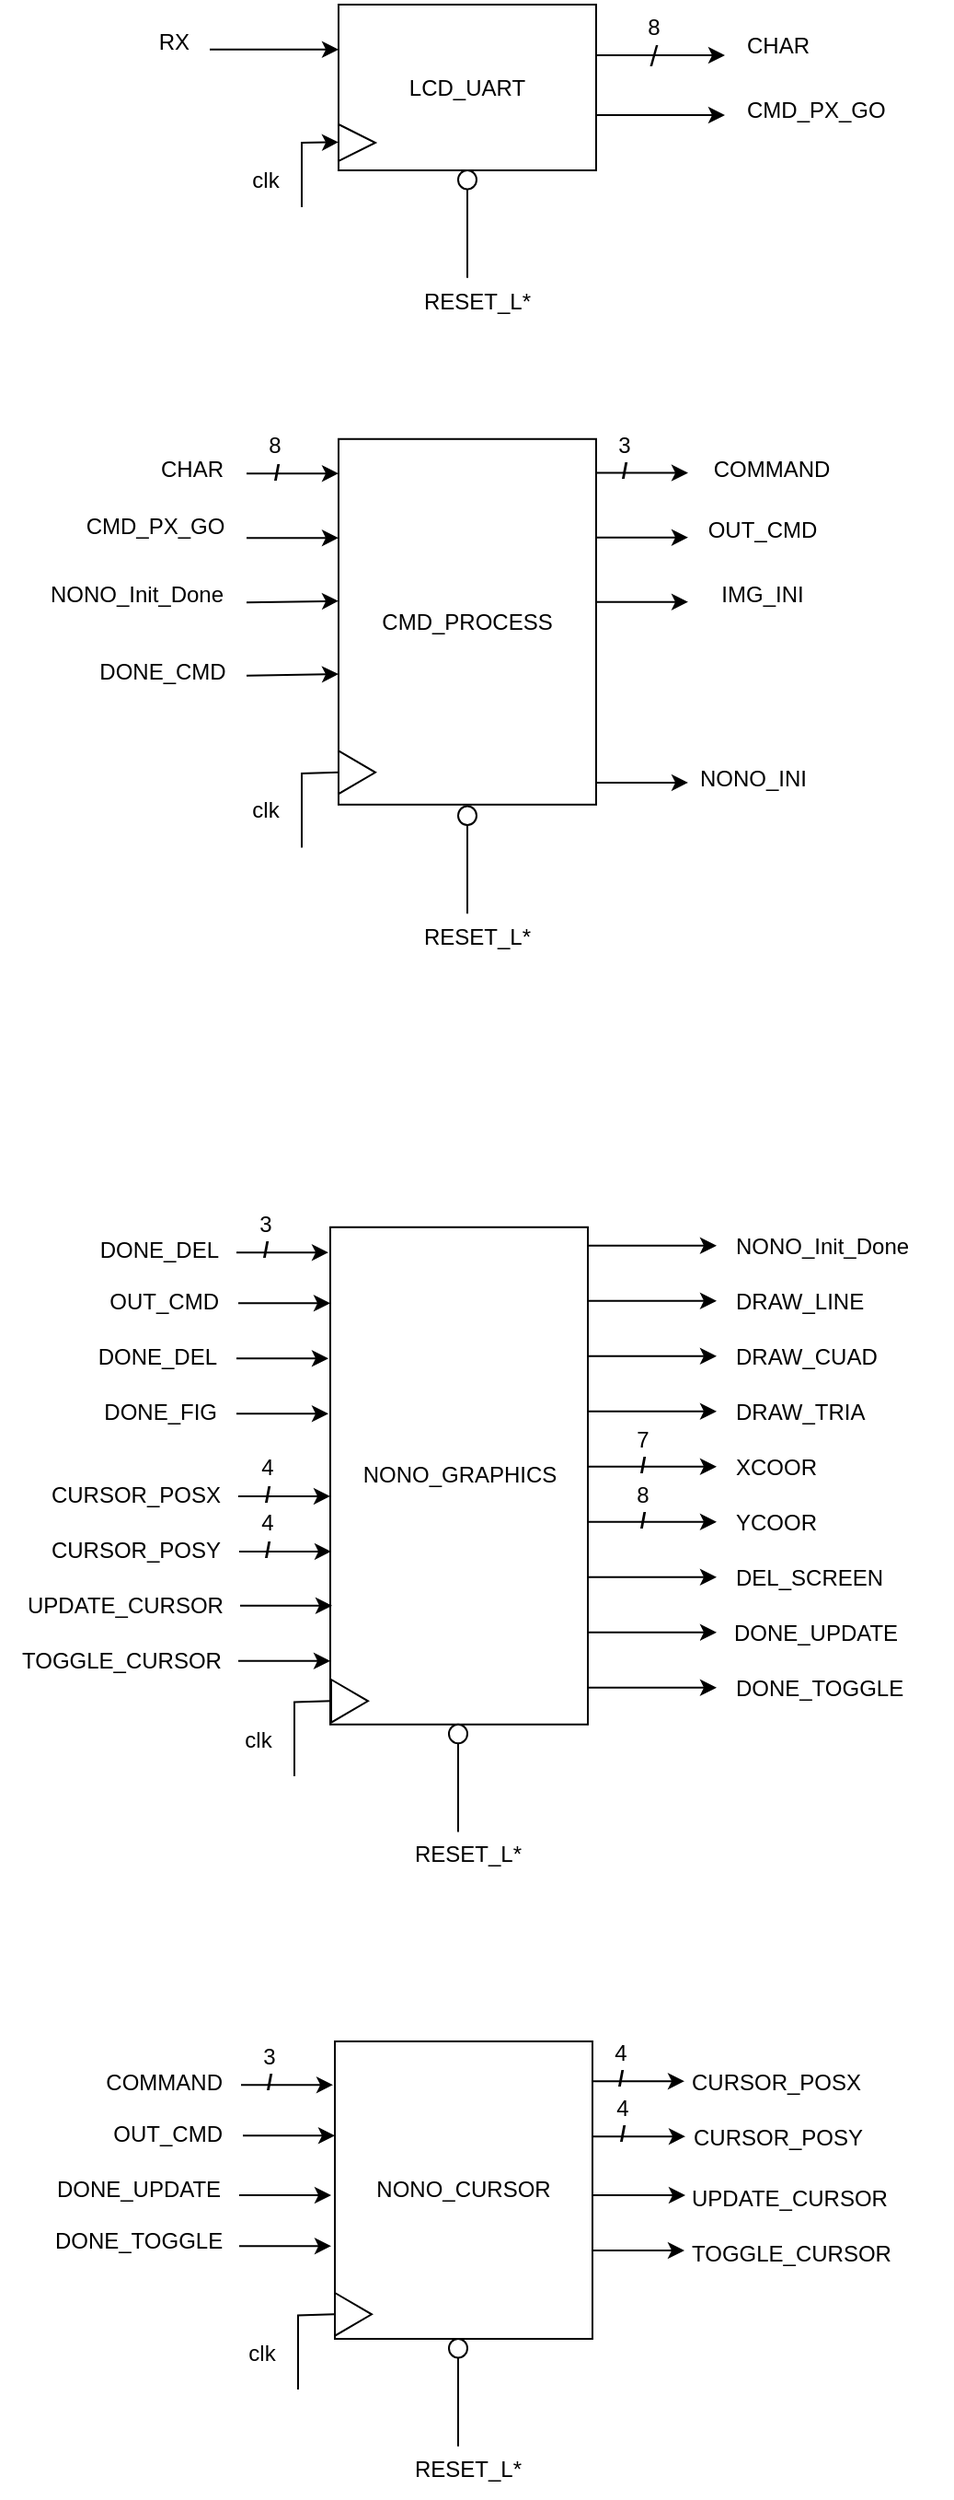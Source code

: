 <mxfile version="23.1.1" type="device">
  <diagram name="Página-1" id="VdWuHbo52YuAZu9TAlEL">
    <mxGraphModel dx="683" dy="1533" grid="1" gridSize="10" guides="1" tooltips="1" connect="1" arrows="1" fold="1" page="1" pageScale="1" pageWidth="827" pageHeight="1169" math="0" shadow="0">
      <root>
        <mxCell id="0" />
        <mxCell id="1" parent="0" />
        <mxCell id="dVnhOIemTX8xib7h_-0L-27" value="CMD_PX_GO" style="text;html=1;align=center;verticalAlign=middle;resizable=0;points=[];autosize=1;strokeColor=none;fillColor=none;container=0;" vertex="1" parent="1">
          <mxGeometry x="280" y="111.087" width="100" height="30" as="geometry" />
        </mxCell>
        <mxCell id="dVnhOIemTX8xib7h_-0L-28" value="/" style="text;html=1;align=center;verticalAlign=middle;resizable=0;points=[];autosize=1;strokeColor=none;fillColor=none;fontStyle=1;container=0;" vertex="1" parent="1">
          <mxGeometry x="570" y="81.089" width="30" height="30" as="geometry" />
        </mxCell>
        <mxCell id="dVnhOIemTX8xib7h_-0L-3" value="CMD_PROCESS" style="whiteSpace=wrap;html=1;container=0;" vertex="1" parent="1">
          <mxGeometry x="430" y="78.39" width="140" height="198.52" as="geometry" />
        </mxCell>
        <mxCell id="dVnhOIemTX8xib7h_-0L-4" value="" style="edgeStyle=none;orthogonalLoop=1;jettySize=auto;html=1;rounded=0;" edge="1" parent="1">
          <mxGeometry width="100" relative="1" as="geometry">
            <mxPoint x="380" y="97.074" as="sourcePoint" />
            <mxPoint x="430" y="97.074" as="targetPoint" />
            <Array as="points" />
          </mxGeometry>
        </mxCell>
        <mxCell id="dVnhOIemTX8xib7h_-0L-5" value="" style="edgeStyle=none;orthogonalLoop=1;jettySize=auto;html=1;rounded=0;" edge="1" parent="1">
          <mxGeometry width="100" relative="1" as="geometry">
            <mxPoint x="380" y="132.107" as="sourcePoint" />
            <mxPoint x="430" y="132.107" as="targetPoint" />
            <Array as="points" />
          </mxGeometry>
        </mxCell>
        <mxCell id="dVnhOIemTX8xib7h_-0L-6" value="" style="edgeStyle=none;orthogonalLoop=1;jettySize=auto;html=1;rounded=0;" edge="1" parent="1">
          <mxGeometry width="100" relative="1" as="geometry">
            <mxPoint x="380" y="167.141" as="sourcePoint" />
            <mxPoint x="430" y="166.335" as="targetPoint" />
            <Array as="points" />
          </mxGeometry>
        </mxCell>
        <mxCell id="dVnhOIemTX8xib7h_-0L-7" value="/" style="text;html=1;align=center;verticalAlign=middle;resizable=0;points=[];autosize=1;strokeColor=none;fillColor=none;fontStyle=1;container=0;" vertex="1" parent="1">
          <mxGeometry x="381" y="81.997" width="30" height="30" as="geometry" />
        </mxCell>
        <mxCell id="dVnhOIemTX8xib7h_-0L-8" value="8" style="text;html=1;align=center;verticalAlign=middle;resizable=0;points=[];autosize=1;strokeColor=none;fillColor=none;container=0;" vertex="1" parent="1">
          <mxGeometry x="380" y="66.711" width="30" height="30" as="geometry" />
        </mxCell>
        <mxCell id="dVnhOIemTX8xib7h_-0L-9" value="CHAR" style="text;html=1;align=center;verticalAlign=middle;resizable=0;points=[];autosize=1;strokeColor=none;fillColor=none;container=0;" vertex="1" parent="1">
          <mxGeometry x="320" y="79.557" width="60" height="30" as="geometry" />
        </mxCell>
        <mxCell id="dVnhOIemTX8xib7h_-0L-10" value="NONO_Init_Done" style="text;html=1;align=center;verticalAlign=middle;resizable=0;points=[];autosize=1;strokeColor=none;fillColor=none;container=0;" vertex="1" parent="1">
          <mxGeometry x="260" y="148.456" width="120" height="30" as="geometry" />
        </mxCell>
        <mxCell id="dVnhOIemTX8xib7h_-0L-11" value="" style="edgeStyle=none;orthogonalLoop=1;jettySize=auto;html=1;rounded=0;" edge="1" parent="1">
          <mxGeometry width="100" relative="1" as="geometry">
            <mxPoint x="380" y="206.846" as="sourcePoint" />
            <mxPoint x="430" y="206.04" as="targetPoint" />
            <Array as="points" />
          </mxGeometry>
        </mxCell>
        <mxCell id="dVnhOIemTX8xib7h_-0L-12" value="DONE_CMD" style="text;html=1;align=center;verticalAlign=middle;resizable=0;points=[];autosize=1;strokeColor=none;fillColor=none;container=0;" vertex="1" parent="1">
          <mxGeometry x="289" y="190.0" width="90" height="30" as="geometry" />
        </mxCell>
        <mxCell id="dVnhOIemTX8xib7h_-0L-13" value="" style="edgeStyle=none;orthogonalLoop=1;jettySize=auto;html=1;rounded=0;" edge="1" parent="1">
          <mxGeometry width="100" relative="1" as="geometry">
            <mxPoint x="570" y="96.794" as="sourcePoint" />
            <mxPoint x="620" y="96.794" as="targetPoint" />
            <Array as="points" />
          </mxGeometry>
        </mxCell>
        <mxCell id="dVnhOIemTX8xib7h_-0L-14" value="COMMAND" style="text;html=1;align=center;verticalAlign=middle;resizable=0;points=[];autosize=1;strokeColor=none;fillColor=none;container=0;" vertex="1" parent="1">
          <mxGeometry x="620" y="79.557" width="90" height="30" as="geometry" />
        </mxCell>
        <mxCell id="dVnhOIemTX8xib7h_-0L-15" value="" style="edgeStyle=none;orthogonalLoop=1;jettySize=auto;html=1;rounded=0;" edge="1" parent="1">
          <mxGeometry width="100" relative="1" as="geometry">
            <mxPoint x="570" y="131.827" as="sourcePoint" />
            <mxPoint x="620" y="131.827" as="targetPoint" />
            <Array as="points" />
          </mxGeometry>
        </mxCell>
        <mxCell id="dVnhOIemTX8xib7h_-0L-16" value="" style="edgeStyle=none;orthogonalLoop=1;jettySize=auto;html=1;rounded=0;" edge="1" parent="1">
          <mxGeometry width="100" relative="1" as="geometry">
            <mxPoint x="570" y="264.955" as="sourcePoint" />
            <mxPoint x="620" y="264.955" as="targetPoint" />
            <Array as="points" />
          </mxGeometry>
        </mxCell>
        <mxCell id="dVnhOIemTX8xib7h_-0L-17" value="NONO_INI" style="text;html=1;align=center;verticalAlign=middle;resizable=0;points=[];autosize=1;strokeColor=none;fillColor=none;container=0;" vertex="1" parent="1">
          <mxGeometry x="615" y="247.718" width="80" height="30" as="geometry" />
        </mxCell>
        <mxCell id="dVnhOIemTX8xib7h_-0L-18" value="OUT_CMD" style="text;html=1;align=center;verticalAlign=middle;resizable=0;points=[];autosize=1;strokeColor=none;fillColor=none;container=0;" vertex="1" parent="1">
          <mxGeometry x="620" y="113.423" width="80" height="30" as="geometry" />
        </mxCell>
        <mxCell id="dVnhOIemTX8xib7h_-0L-19" style="edgeStyle=orthogonalEdgeStyle;rounded=0;orthogonalLoop=1;jettySize=auto;html=1;startArrow=none;startFill=0;endArrow=none;endFill=0;" edge="1" parent="1" source="dVnhOIemTX8xib7h_-0L-20">
          <mxGeometry relative="1" as="geometry">
            <mxPoint x="500" y="336.112" as="targetPoint" />
          </mxGeometry>
        </mxCell>
        <mxCell id="dVnhOIemTX8xib7h_-0L-20" value="" style="ellipse;whiteSpace=wrap;html=1;container=0;" vertex="1" parent="1">
          <mxGeometry x="495" y="277.72" width="10" height="10.28" as="geometry" />
        </mxCell>
        <mxCell id="dVnhOIemTX8xib7h_-0L-21" value="RESET_L*" style="text;html=1;align=center;verticalAlign=middle;resizable=0;points=[];autosize=1;strokeColor=none;fillColor=none;container=0;" vertex="1" parent="1">
          <mxGeometry x="465" y="333.776" width="80" height="30" as="geometry" />
        </mxCell>
        <mxCell id="dVnhOIemTX8xib7h_-0L-22" value="" style="triangle;whiteSpace=wrap;html=1;container=0;" vertex="1" parent="1">
          <mxGeometry x="430" y="247.718" width="20" height="23.356" as="geometry" />
        </mxCell>
        <mxCell id="dVnhOIemTX8xib7h_-0L-23" value="" style="edgeStyle=none;orthogonalLoop=1;jettySize=auto;html=1;rounded=0;endArrow=none;endFill=0;entryX=0;entryY=0.5;entryDx=0;entryDy=0;" edge="1" parent="1" target="dVnhOIemTX8xib7h_-0L-22">
          <mxGeometry width="100" relative="1" as="geometry">
            <mxPoint x="410" y="300.268" as="sourcePoint" />
            <mxPoint x="430" y="259.057" as="targetPoint" />
            <Array as="points">
              <mxPoint x="410" y="260" />
            </Array>
          </mxGeometry>
        </mxCell>
        <mxCell id="dVnhOIemTX8xib7h_-0L-24" value="clk" style="text;html=1;align=center;verticalAlign=middle;resizable=0;points=[];autosize=1;strokeColor=none;fillColor=none;container=0;" vertex="1" parent="1">
          <mxGeometry x="370" y="265.235" width="40" height="30" as="geometry" />
        </mxCell>
        <mxCell id="dVnhOIemTX8xib7h_-0L-25" value="3" style="text;html=1;align=center;verticalAlign=middle;resizable=0;points=[];autosize=1;strokeColor=none;fillColor=none;container=0;" vertex="1" parent="1">
          <mxGeometry x="570" y="66.714" width="30" height="30" as="geometry" />
        </mxCell>
        <mxCell id="dVnhOIemTX8xib7h_-0L-30" value="" style="edgeStyle=none;orthogonalLoop=1;jettySize=auto;html=1;rounded=0;" edge="1" parent="1">
          <mxGeometry width="100" relative="1" as="geometry">
            <mxPoint x="570" y="166.857" as="sourcePoint" />
            <mxPoint x="620" y="166.857" as="targetPoint" />
            <Array as="points" />
          </mxGeometry>
        </mxCell>
        <mxCell id="dVnhOIemTX8xib7h_-0L-31" value="IMG_INI" style="text;html=1;align=center;verticalAlign=middle;resizable=0;points=[];autosize=1;strokeColor=none;fillColor=none;container=0;" vertex="1" parent="1">
          <mxGeometry x="625" y="148.453" width="70" height="30" as="geometry" />
        </mxCell>
        <mxCell id="dVnhOIemTX8xib7h_-0L-32" value="LCD_UART" style="rounded=0;whiteSpace=wrap;html=1;" vertex="1" parent="1">
          <mxGeometry x="430" y="-157.5" width="140" height="90" as="geometry" />
        </mxCell>
        <mxCell id="dVnhOIemTX8xib7h_-0L-33" value="" style="edgeStyle=none;orthogonalLoop=1;jettySize=auto;html=1;rounded=0;" edge="1" parent="1">
          <mxGeometry width="100" relative="1" as="geometry">
            <mxPoint x="360" y="-133.07" as="sourcePoint" />
            <mxPoint x="430" y="-133.07" as="targetPoint" />
            <Array as="points" />
          </mxGeometry>
        </mxCell>
        <mxCell id="dVnhOIemTX8xib7h_-0L-34" value="RX" style="text;html=1;align=right;verticalAlign=middle;resizable=0;points=[];autosize=1;strokeColor=none;fillColor=none;" vertex="1" parent="1">
          <mxGeometry x="310" y="-152.5" width="40" height="30" as="geometry" />
        </mxCell>
        <mxCell id="dVnhOIemTX8xib7h_-0L-35" value="" style="triangle;whiteSpace=wrap;html=1;" vertex="1" parent="1">
          <mxGeometry x="430" y="-92.5" width="20" height="20" as="geometry" />
        </mxCell>
        <mxCell id="dVnhOIemTX8xib7h_-0L-36" value="" style="edgeStyle=none;orthogonalLoop=1;jettySize=auto;html=1;rounded=0;" edge="1" parent="1">
          <mxGeometry width="100" relative="1" as="geometry">
            <mxPoint x="410" y="-47.5" as="sourcePoint" />
            <mxPoint x="430" y="-82.79" as="targetPoint" />
            <Array as="points">
              <mxPoint x="410" y="-82.5" />
            </Array>
          </mxGeometry>
        </mxCell>
        <mxCell id="dVnhOIemTX8xib7h_-0L-37" value="clk" style="text;html=1;align=center;verticalAlign=middle;resizable=0;points=[];autosize=1;strokeColor=none;fillColor=none;" vertex="1" parent="1">
          <mxGeometry x="370" y="-77.5" width="40" height="30" as="geometry" />
        </mxCell>
        <mxCell id="dVnhOIemTX8xib7h_-0L-38" value="" style="edgeStyle=none;orthogonalLoop=1;jettySize=auto;html=1;rounded=0;" edge="1" parent="1">
          <mxGeometry width="100" relative="1" as="geometry">
            <mxPoint x="570" y="-130" as="sourcePoint" />
            <mxPoint x="640" y="-130" as="targetPoint" />
            <Array as="points" />
          </mxGeometry>
        </mxCell>
        <mxCell id="dVnhOIemTX8xib7h_-0L-39" value="/" style="text;html=1;align=center;verticalAlign=middle;resizable=0;points=[];autosize=1;strokeColor=none;fillColor=none;fontStyle=0;fontSize=16;" vertex="1" parent="1">
          <mxGeometry x="586" y="-145" width="30" height="30" as="geometry" />
        </mxCell>
        <mxCell id="dVnhOIemTX8xib7h_-0L-40" value="8" style="text;html=1;align=center;verticalAlign=middle;resizable=0;points=[];autosize=1;strokeColor=none;fillColor=none;" vertex="1" parent="1">
          <mxGeometry x="586" y="-160" width="30" height="30" as="geometry" />
        </mxCell>
        <mxCell id="dVnhOIemTX8xib7h_-0L-41" value="CHAR" style="text;html=1;align=left;verticalAlign=middle;resizable=0;points=[];autosize=1;strokeColor=none;fillColor=none;" vertex="1" parent="1">
          <mxGeometry x="650" y="-150" width="60" height="30" as="geometry" />
        </mxCell>
        <mxCell id="dVnhOIemTX8xib7h_-0L-42" value="" style="edgeStyle=none;orthogonalLoop=1;jettySize=auto;html=1;rounded=0;" edge="1" parent="1">
          <mxGeometry width="100" relative="1" as="geometry">
            <mxPoint x="570" y="-97.5" as="sourcePoint" />
            <mxPoint x="640" y="-97.5" as="targetPoint" />
            <Array as="points" />
          </mxGeometry>
        </mxCell>
        <mxCell id="dVnhOIemTX8xib7h_-0L-43" value="CMD_PX_GO" style="text;html=1;align=left;verticalAlign=middle;resizable=0;points=[];autosize=1;strokeColor=none;fillColor=none;" vertex="1" parent="1">
          <mxGeometry x="650" y="-115" width="100" height="30" as="geometry" />
        </mxCell>
        <mxCell id="dVnhOIemTX8xib7h_-0L-44" value="NONO_GRAPHICS" style="whiteSpace=wrap;html=1;" vertex="1" parent="1">
          <mxGeometry x="425.5" y="506.38" width="140" height="270" as="geometry" />
        </mxCell>
        <mxCell id="dVnhOIemTX8xib7h_-0L-48" value="NONO_Init_Done" style="text;html=1;align=left;verticalAlign=middle;resizable=0;points=[];autosize=1;strokeColor=none;fillColor=none;container=0;" vertex="1" parent="1">
          <mxGeometry x="643.5" y="502.38" width="120" height="30" as="geometry" />
        </mxCell>
        <mxCell id="dVnhOIemTX8xib7h_-0L-50" value="" style="edgeStyle=none;orthogonalLoop=1;jettySize=auto;html=1;rounded=0;" edge="1" parent="1">
          <mxGeometry width="100" relative="1" as="geometry">
            <mxPoint x="565.5" y="546.38" as="sourcePoint" />
            <mxPoint x="635.5" y="546.38" as="targetPoint" />
            <Array as="points" />
          </mxGeometry>
        </mxCell>
        <mxCell id="dVnhOIemTX8xib7h_-0L-51" value="" style="edgeStyle=none;orthogonalLoop=1;jettySize=auto;html=1;rounded=0;" edge="1" parent="1">
          <mxGeometry width="100" relative="1" as="geometry">
            <mxPoint x="565.5" y="576.38" as="sourcePoint" />
            <mxPoint x="635.5" y="576.38" as="targetPoint" />
            <Array as="points" />
          </mxGeometry>
        </mxCell>
        <mxCell id="dVnhOIemTX8xib7h_-0L-52" value="" style="edgeStyle=none;orthogonalLoop=1;jettySize=auto;html=1;rounded=0;" edge="1" parent="1">
          <mxGeometry width="100" relative="1" as="geometry">
            <mxPoint x="565.5" y="606.38" as="sourcePoint" />
            <mxPoint x="635.5" y="606.38" as="targetPoint" />
            <Array as="points" />
          </mxGeometry>
        </mxCell>
        <mxCell id="dVnhOIemTX8xib7h_-0L-53" value="" style="edgeStyle=none;orthogonalLoop=1;jettySize=auto;html=1;rounded=0;" edge="1" parent="1">
          <mxGeometry width="100" relative="1" as="geometry">
            <mxPoint x="565.5" y="636.38" as="sourcePoint" />
            <mxPoint x="635.5" y="636.38" as="targetPoint" />
            <Array as="points" />
          </mxGeometry>
        </mxCell>
        <mxCell id="dVnhOIemTX8xib7h_-0L-56" value="" style="edgeStyle=none;orthogonalLoop=1;jettySize=auto;html=1;rounded=0;" edge="1" parent="1">
          <mxGeometry width="100" relative="1" as="geometry">
            <mxPoint x="565.5" y="516.38" as="sourcePoint" />
            <mxPoint x="635.5" y="516.38" as="targetPoint" />
            <Array as="points" />
          </mxGeometry>
        </mxCell>
        <mxCell id="dVnhOIemTX8xib7h_-0L-57" value="DRAW_LINE" style="text;html=1;align=left;verticalAlign=middle;resizable=0;points=[];autosize=1;strokeColor=none;fillColor=none;container=0;" vertex="1" parent="1">
          <mxGeometry x="643.5" y="532.38" width="90" height="30" as="geometry" />
        </mxCell>
        <mxCell id="dVnhOIemTX8xib7h_-0L-58" value="DRAW_CUAD" style="text;html=1;align=left;verticalAlign=middle;resizable=0;points=[];autosize=1;strokeColor=none;fillColor=none;container=0;" vertex="1" parent="1">
          <mxGeometry x="643.5" y="562.38" width="100" height="30" as="geometry" />
        </mxCell>
        <mxCell id="dVnhOIemTX8xib7h_-0L-59" value="DRAW_TRIA" style="text;html=1;align=left;verticalAlign=middle;resizable=0;points=[];autosize=1;strokeColor=none;fillColor=none;container=0;" vertex="1" parent="1">
          <mxGeometry x="643.5" y="592.38" width="90" height="30" as="geometry" />
        </mxCell>
        <mxCell id="dVnhOIemTX8xib7h_-0L-60" value="XCOOR" style="text;html=1;align=left;verticalAlign=middle;resizable=0;points=[];autosize=1;strokeColor=none;fillColor=none;container=0;" vertex="1" parent="1">
          <mxGeometry x="643.5" y="622.38" width="70" height="30" as="geometry" />
        </mxCell>
        <mxCell id="dVnhOIemTX8xib7h_-0L-61" value="" style="edgeStyle=none;orthogonalLoop=1;jettySize=auto;html=1;rounded=0;" edge="1" parent="1">
          <mxGeometry width="100" relative="1" as="geometry">
            <mxPoint x="565.5" y="666.38" as="sourcePoint" />
            <mxPoint x="635.5" y="666.38" as="targetPoint" />
            <Array as="points" />
          </mxGeometry>
        </mxCell>
        <mxCell id="dVnhOIemTX8xib7h_-0L-62" value="YCOOR" style="text;html=1;align=left;verticalAlign=middle;resizable=0;points=[];autosize=1;strokeColor=none;fillColor=none;container=0;" vertex="1" parent="1">
          <mxGeometry x="643.5" y="652.38" width="70" height="30" as="geometry" />
        </mxCell>
        <mxCell id="dVnhOIemTX8xib7h_-0L-69" value="/" style="text;html=1;align=center;verticalAlign=middle;resizable=0;points=[];autosize=1;strokeColor=none;fillColor=none;fontStyle=1;container=0;" vertex="1" parent="1">
          <mxGeometry x="377" y="956.379" width="30" height="30" as="geometry" />
        </mxCell>
        <mxCell id="dVnhOIemTX8xib7h_-0L-70" value="" style="edgeStyle=none;orthogonalLoop=1;jettySize=auto;html=1;rounded=0;" edge="1" parent="1">
          <mxGeometry width="100" relative="1" as="geometry">
            <mxPoint x="377" y="972.084" as="sourcePoint" />
            <mxPoint x="427" y="972.084" as="targetPoint" />
            <Array as="points" />
          </mxGeometry>
        </mxCell>
        <mxCell id="dVnhOIemTX8xib7h_-0L-71" value="COMMAND" style="text;html=1;align=right;verticalAlign=middle;resizable=0;points=[];autosize=1;strokeColor=none;fillColor=none;container=0;" vertex="1" parent="1">
          <mxGeometry x="278" y="956.377" width="90" height="30" as="geometry" />
        </mxCell>
        <mxCell id="dVnhOIemTX8xib7h_-0L-72" value="" style="edgeStyle=none;orthogonalLoop=1;jettySize=auto;html=1;rounded=0;" edge="1" parent="1">
          <mxGeometry width="100" relative="1" as="geometry">
            <mxPoint x="378" y="999.647" as="sourcePoint" />
            <mxPoint x="428" y="999.647" as="targetPoint" />
            <Array as="points" />
          </mxGeometry>
        </mxCell>
        <mxCell id="dVnhOIemTX8xib7h_-0L-73" value="OUT_CMD" style="text;html=1;align=right;verticalAlign=middle;resizable=0;points=[];autosize=1;strokeColor=none;fillColor=none;container=0;" vertex="1" parent="1">
          <mxGeometry x="288" y="984.383" width="80" height="30" as="geometry" />
        </mxCell>
        <mxCell id="dVnhOIemTX8xib7h_-0L-74" value="3" style="text;html=1;align=center;verticalAlign=middle;resizable=0;points=[];autosize=1;strokeColor=none;fillColor=none;container=0;" vertex="1" parent="1">
          <mxGeometry x="377" y="942.004" width="30" height="30" as="geometry" />
        </mxCell>
        <mxCell id="dVnhOIemTX8xib7h_-0L-75" value="NONO_CURSOR" style="whiteSpace=wrap;html=1;" vertex="1" parent="1">
          <mxGeometry x="428" y="948.47" width="140" height="161.53" as="geometry" />
        </mxCell>
        <mxCell id="dVnhOIemTX8xib7h_-0L-77" value="/" style="text;html=1;align=center;verticalAlign=middle;resizable=0;points=[];autosize=1;strokeColor=none;fillColor=none;fontStyle=1;container=0;" vertex="1" parent="1">
          <mxGeometry x="374.5" y="504.379" width="30" height="30" as="geometry" />
        </mxCell>
        <mxCell id="dVnhOIemTX8xib7h_-0L-78" value="" style="edgeStyle=none;orthogonalLoop=1;jettySize=auto;html=1;rounded=0;" edge="1" parent="1">
          <mxGeometry width="100" relative="1" as="geometry">
            <mxPoint x="374.5" y="520.084" as="sourcePoint" />
            <mxPoint x="424.5" y="520.084" as="targetPoint" />
            <Array as="points" />
          </mxGeometry>
        </mxCell>
        <mxCell id="dVnhOIemTX8xib7h_-0L-79" value="DONE_DEL" style="text;html=1;align=right;verticalAlign=middle;resizable=0;points=[];autosize=1;strokeColor=none;fillColor=none;container=0;" vertex="1" parent="1">
          <mxGeometry x="275.5" y="504.377" width="90" height="30" as="geometry" />
        </mxCell>
        <mxCell id="dVnhOIemTX8xib7h_-0L-80" value="" style="edgeStyle=none;orthogonalLoop=1;jettySize=auto;html=1;rounded=0;" edge="1" parent="1">
          <mxGeometry width="100" relative="1" as="geometry">
            <mxPoint x="375.5" y="547.647" as="sourcePoint" />
            <mxPoint x="425.5" y="547.647" as="targetPoint" />
            <Array as="points" />
          </mxGeometry>
        </mxCell>
        <mxCell id="dVnhOIemTX8xib7h_-0L-81" value="OUT_CMD" style="text;html=1;align=right;verticalAlign=middle;resizable=0;points=[];autosize=1;strokeColor=none;fillColor=none;container=0;" vertex="1" parent="1">
          <mxGeometry x="285.5" y="532.383" width="80" height="30" as="geometry" />
        </mxCell>
        <mxCell id="dVnhOIemTX8xib7h_-0L-82" value="3" style="text;html=1;align=center;verticalAlign=middle;resizable=0;points=[];autosize=1;strokeColor=none;fillColor=none;container=0;" vertex="1" parent="1">
          <mxGeometry x="374.5" y="490.004" width="30" height="30" as="geometry" />
        </mxCell>
        <mxCell id="dVnhOIemTX8xib7h_-0L-83" value="" style="edgeStyle=none;orthogonalLoop=1;jettySize=auto;html=1;rounded=0;" edge="1" parent="1">
          <mxGeometry width="100" relative="1" as="geometry">
            <mxPoint x="565.5" y="696.38" as="sourcePoint" />
            <mxPoint x="635.5" y="696.38" as="targetPoint" />
            <Array as="points" />
          </mxGeometry>
        </mxCell>
        <mxCell id="dVnhOIemTX8xib7h_-0L-84" value="DEL_SCREEN" style="text;html=1;align=left;verticalAlign=middle;resizable=0;points=[];autosize=1;strokeColor=none;fillColor=none;container=0;" vertex="1" parent="1">
          <mxGeometry x="643.5" y="682.38" width="100" height="30" as="geometry" />
        </mxCell>
        <mxCell id="dVnhOIemTX8xib7h_-0L-85" value="" style="edgeStyle=none;orthogonalLoop=1;jettySize=auto;html=1;rounded=0;" edge="1" parent="1">
          <mxGeometry width="100" relative="1" as="geometry">
            <mxPoint x="374.5" y="577.647" as="sourcePoint" />
            <mxPoint x="424.5" y="577.647" as="targetPoint" />
            <Array as="points" />
          </mxGeometry>
        </mxCell>
        <mxCell id="dVnhOIemTX8xib7h_-0L-86" value="DONE_DEL" style="text;html=1;align=right;verticalAlign=middle;resizable=0;points=[];autosize=1;strokeColor=none;fillColor=none;container=0;" vertex="1" parent="1">
          <mxGeometry x="274.5" y="562.383" width="90" height="30" as="geometry" />
        </mxCell>
        <mxCell id="dVnhOIemTX8xib7h_-0L-87" value="" style="edgeStyle=none;orthogonalLoop=1;jettySize=auto;html=1;rounded=0;" edge="1" parent="1">
          <mxGeometry width="100" relative="1" as="geometry">
            <mxPoint x="374.5" y="607.647" as="sourcePoint" />
            <mxPoint x="424.5" y="607.647" as="targetPoint" />
            <Array as="points" />
          </mxGeometry>
        </mxCell>
        <mxCell id="dVnhOIemTX8xib7h_-0L-88" value="DONE_FIG" style="text;html=1;align=right;verticalAlign=middle;resizable=0;points=[];autosize=1;strokeColor=none;fillColor=none;container=0;" vertex="1" parent="1">
          <mxGeometry x="284.5" y="592.383" width="80" height="30" as="geometry" />
        </mxCell>
        <mxCell id="dVnhOIemTX8xib7h_-0L-89" value="/" style="text;html=1;align=center;verticalAlign=middle;resizable=0;points=[];autosize=1;strokeColor=none;fillColor=none;fontStyle=1;container=0;" vertex="1" parent="1">
          <mxGeometry x="375.5" y="636.759" width="30" height="30" as="geometry" />
        </mxCell>
        <mxCell id="dVnhOIemTX8xib7h_-0L-90" value="" style="edgeStyle=none;orthogonalLoop=1;jettySize=auto;html=1;rounded=0;" edge="1" parent="1">
          <mxGeometry width="100" relative="1" as="geometry">
            <mxPoint x="375.5" y="652.464" as="sourcePoint" />
            <mxPoint x="425.5" y="652.464" as="targetPoint" />
            <Array as="points" />
          </mxGeometry>
        </mxCell>
        <mxCell id="dVnhOIemTX8xib7h_-0L-91" value="CURSOR_POSX" style="text;html=1;align=right;verticalAlign=middle;resizable=0;points=[];autosize=1;strokeColor=none;fillColor=none;container=0;" vertex="1" parent="1">
          <mxGeometry x="246.5" y="636.757" width="120" height="30" as="geometry" />
        </mxCell>
        <mxCell id="dVnhOIemTX8xib7h_-0L-92" value="4" style="text;html=1;align=center;verticalAlign=middle;resizable=0;points=[];autosize=1;strokeColor=none;fillColor=none;container=0;" vertex="1" parent="1">
          <mxGeometry x="375.5" y="622.384" width="30" height="30" as="geometry" />
        </mxCell>
        <mxCell id="dVnhOIemTX8xib7h_-0L-93" value="/" style="text;html=1;align=center;verticalAlign=middle;resizable=0;points=[];autosize=1;strokeColor=none;fillColor=none;fontStyle=1;container=0;" vertex="1" parent="1">
          <mxGeometry x="376" y="666.759" width="30" height="30" as="geometry" />
        </mxCell>
        <mxCell id="dVnhOIemTX8xib7h_-0L-94" value="" style="edgeStyle=none;orthogonalLoop=1;jettySize=auto;html=1;rounded=0;" edge="1" parent="1">
          <mxGeometry width="100" relative="1" as="geometry">
            <mxPoint x="376" y="682.464" as="sourcePoint" />
            <mxPoint x="426" y="682.464" as="targetPoint" />
            <Array as="points" />
          </mxGeometry>
        </mxCell>
        <mxCell id="dVnhOIemTX8xib7h_-0L-95" value="CURSOR_POSY" style="text;html=1;align=right;verticalAlign=middle;resizable=0;points=[];autosize=1;strokeColor=none;fillColor=none;container=0;" vertex="1" parent="1">
          <mxGeometry x="247" y="666.757" width="120" height="30" as="geometry" />
        </mxCell>
        <mxCell id="dVnhOIemTX8xib7h_-0L-96" value="4" style="text;html=1;align=center;verticalAlign=middle;resizable=0;points=[];autosize=1;strokeColor=none;fillColor=none;container=0;" vertex="1" parent="1">
          <mxGeometry x="376" y="652.384" width="30" height="30" as="geometry" />
        </mxCell>
        <mxCell id="dVnhOIemTX8xib7h_-0L-97" value="/" style="text;html=1;align=center;verticalAlign=middle;resizable=0;points=[];autosize=1;strokeColor=none;fillColor=none;fontStyle=1;container=0;" vertex="1" parent="1">
          <mxGeometry x="568" y="954.379" width="30" height="30" as="geometry" />
        </mxCell>
        <mxCell id="dVnhOIemTX8xib7h_-0L-98" value="" style="edgeStyle=none;orthogonalLoop=1;jettySize=auto;html=1;rounded=0;" edge="1" parent="1">
          <mxGeometry width="100" relative="1" as="geometry">
            <mxPoint x="568" y="970.084" as="sourcePoint" />
            <mxPoint x="618" y="970.084" as="targetPoint" />
            <Array as="points" />
          </mxGeometry>
        </mxCell>
        <mxCell id="dVnhOIemTX8xib7h_-0L-99" value="CURSOR_POSX" style="text;html=1;align=left;verticalAlign=middle;resizable=0;points=[];autosize=1;strokeColor=none;fillColor=none;container=0;" vertex="1" parent="1">
          <mxGeometry x="620" y="956.377" width="120" height="30" as="geometry" />
        </mxCell>
        <mxCell id="dVnhOIemTX8xib7h_-0L-100" value="4" style="text;html=1;align=center;verticalAlign=middle;resizable=0;points=[];autosize=1;strokeColor=none;fillColor=none;container=0;" vertex="1" parent="1">
          <mxGeometry x="568" y="940.004" width="30" height="30" as="geometry" />
        </mxCell>
        <mxCell id="dVnhOIemTX8xib7h_-0L-101" value="/" style="text;html=1;align=center;verticalAlign=middle;resizable=0;points=[];autosize=1;strokeColor=none;fillColor=none;fontStyle=1;container=0;" vertex="1" parent="1">
          <mxGeometry x="568.5" y="984.379" width="30" height="30" as="geometry" />
        </mxCell>
        <mxCell id="dVnhOIemTX8xib7h_-0L-102" value="" style="edgeStyle=none;orthogonalLoop=1;jettySize=auto;html=1;rounded=0;" edge="1" parent="1">
          <mxGeometry width="100" relative="1" as="geometry">
            <mxPoint x="568.5" y="1000.084" as="sourcePoint" />
            <mxPoint x="618.5" y="1000.084" as="targetPoint" />
            <Array as="points" />
          </mxGeometry>
        </mxCell>
        <mxCell id="dVnhOIemTX8xib7h_-0L-103" value="CURSOR_POSY" style="text;html=1;align=left;verticalAlign=middle;resizable=0;points=[];autosize=1;strokeColor=none;fillColor=none;container=0;" vertex="1" parent="1">
          <mxGeometry x="620.5" y="986.377" width="120" height="30" as="geometry" />
        </mxCell>
        <mxCell id="dVnhOIemTX8xib7h_-0L-104" value="4" style="text;html=1;align=center;verticalAlign=middle;resizable=0;points=[];autosize=1;strokeColor=none;fillColor=none;container=0;" vertex="1" parent="1">
          <mxGeometry x="568.5" y="970.004" width="30" height="30" as="geometry" />
        </mxCell>
        <mxCell id="dVnhOIemTX8xib7h_-0L-105" value="" style="edgeStyle=none;orthogonalLoop=1;jettySize=auto;html=1;rounded=0;" edge="1" parent="1">
          <mxGeometry width="100" relative="1" as="geometry">
            <mxPoint x="568.5" y="1031.997" as="sourcePoint" />
            <mxPoint x="618.5" y="1031.997" as="targetPoint" />
            <Array as="points" />
          </mxGeometry>
        </mxCell>
        <mxCell id="dVnhOIemTX8xib7h_-0L-107" value="UPDATE_CURSOR" style="text;html=1;align=left;verticalAlign=middle;resizable=0;points=[];autosize=1;strokeColor=none;fillColor=none;container=0;" vertex="1" parent="1">
          <mxGeometry x="620" y="1018.997" width="130" height="30" as="geometry" />
        </mxCell>
        <mxCell id="dVnhOIemTX8xib7h_-0L-108" value="" style="edgeStyle=none;orthogonalLoop=1;jettySize=auto;html=1;rounded=0;" edge="1" parent="1">
          <mxGeometry width="100" relative="1" as="geometry">
            <mxPoint x="376" y="1031.997" as="sourcePoint" />
            <mxPoint x="426" y="1031.997" as="targetPoint" />
            <Array as="points" />
          </mxGeometry>
        </mxCell>
        <mxCell id="dVnhOIemTX8xib7h_-0L-109" value="" style="edgeStyle=none;orthogonalLoop=1;jettySize=auto;html=1;rounded=0;" edge="1" parent="1">
          <mxGeometry width="100" relative="1" as="geometry">
            <mxPoint x="565.5" y="726.38" as="sourcePoint" />
            <mxPoint x="635.5" y="726.38" as="targetPoint" />
            <Array as="points" />
          </mxGeometry>
        </mxCell>
        <mxCell id="dVnhOIemTX8xib7h_-0L-110" value="DONE_UPDATE" style="text;html=1;align=center;verticalAlign=middle;resizable=0;points=[];autosize=1;strokeColor=none;fillColor=none;" vertex="1" parent="1">
          <mxGeometry x="634" y="712.38" width="110" height="30" as="geometry" />
        </mxCell>
        <mxCell id="dVnhOIemTX8xib7h_-0L-111" value="DONE_UPDATE" style="text;html=1;align=center;verticalAlign=middle;resizable=0;points=[];autosize=1;strokeColor=none;fillColor=none;" vertex="1" parent="1">
          <mxGeometry x="266" y="1014.38" width="110" height="30" as="geometry" />
        </mxCell>
        <mxCell id="dVnhOIemTX8xib7h_-0L-112" value="" style="edgeStyle=none;orthogonalLoop=1;jettySize=auto;html=1;rounded=0;" edge="1" parent="1">
          <mxGeometry width="100" relative="1" as="geometry">
            <mxPoint x="568" y="1061.997" as="sourcePoint" />
            <mxPoint x="618" y="1061.997" as="targetPoint" />
            <Array as="points" />
          </mxGeometry>
        </mxCell>
        <mxCell id="dVnhOIemTX8xib7h_-0L-113" value="TOGGLE_CURSOR" style="text;html=1;align=left;verticalAlign=middle;resizable=0;points=[];autosize=1;strokeColor=none;fillColor=none;container=0;" vertex="1" parent="1">
          <mxGeometry x="619.5" y="1048.997" width="130" height="30" as="geometry" />
        </mxCell>
        <mxCell id="dVnhOIemTX8xib7h_-0L-114" value="" style="edgeStyle=none;orthogonalLoop=1;jettySize=auto;html=1;rounded=0;" edge="1" parent="1">
          <mxGeometry width="100" relative="1" as="geometry">
            <mxPoint x="376" y="1059.617" as="sourcePoint" />
            <mxPoint x="426" y="1059.617" as="targetPoint" />
            <Array as="points" />
          </mxGeometry>
        </mxCell>
        <mxCell id="dVnhOIemTX8xib7h_-0L-115" value="DONE_TOGGLE" style="text;html=1;align=center;verticalAlign=middle;resizable=0;points=[];autosize=1;strokeColor=none;fillColor=none;" vertex="1" parent="1">
          <mxGeometry x="266" y="1042" width="110" height="30" as="geometry" />
        </mxCell>
        <mxCell id="dVnhOIemTX8xib7h_-0L-116" value="" style="edgeStyle=none;orthogonalLoop=1;jettySize=auto;html=1;rounded=0;" edge="1" parent="1">
          <mxGeometry width="100" relative="1" as="geometry">
            <mxPoint x="376.5" y="711.897" as="sourcePoint" />
            <mxPoint x="426.5" y="711.897" as="targetPoint" />
            <Array as="points" />
          </mxGeometry>
        </mxCell>
        <mxCell id="dVnhOIemTX8xib7h_-0L-117" value="UPDATE_CURSOR" style="text;html=1;align=left;verticalAlign=middle;resizable=0;points=[];autosize=1;strokeColor=none;fillColor=none;container=0;" vertex="1" parent="1">
          <mxGeometry x="258.5" y="696.757" width="130" height="30" as="geometry" />
        </mxCell>
        <mxCell id="dVnhOIemTX8xib7h_-0L-118" value="" style="edgeStyle=none;orthogonalLoop=1;jettySize=auto;html=1;rounded=0;" edge="1" parent="1">
          <mxGeometry width="100" relative="1" as="geometry">
            <mxPoint x="565.5" y="756.38" as="sourcePoint" />
            <mxPoint x="635.5" y="756.38" as="targetPoint" />
            <Array as="points" />
          </mxGeometry>
        </mxCell>
        <mxCell id="dVnhOIemTX8xib7h_-0L-119" value="DONE_TOGGLE" style="text;html=1;align=center;verticalAlign=middle;resizable=0;points=[];autosize=1;strokeColor=none;fillColor=none;" vertex="1" parent="1">
          <mxGeometry x="635.5" y="742.38" width="110" height="30" as="geometry" />
        </mxCell>
        <mxCell id="dVnhOIemTX8xib7h_-0L-120" value="TOGGLE_CURSOR" style="text;html=1;align=left;verticalAlign=middle;resizable=0;points=[];autosize=1;strokeColor=none;fillColor=none;container=0;" vertex="1" parent="1">
          <mxGeometry x="255.5" y="726.757" width="130" height="30" as="geometry" />
        </mxCell>
        <mxCell id="dVnhOIemTX8xib7h_-0L-122" value="" style="edgeStyle=none;orthogonalLoop=1;jettySize=auto;html=1;rounded=0;" edge="1" parent="1">
          <mxGeometry width="100" relative="1" as="geometry">
            <mxPoint x="375.5" y="741.907" as="sourcePoint" />
            <mxPoint x="425.5" y="741.907" as="targetPoint" />
            <Array as="points" />
          </mxGeometry>
        </mxCell>
        <mxCell id="dVnhOIemTX8xib7h_-0L-126" style="edgeStyle=orthogonalEdgeStyle;rounded=0;orthogonalLoop=1;jettySize=auto;html=1;startArrow=none;startFill=0;endArrow=none;endFill=0;" edge="1" parent="1" source="dVnhOIemTX8xib7h_-0L-127">
          <mxGeometry relative="1" as="geometry">
            <mxPoint x="495" y="834.772" as="targetPoint" />
          </mxGeometry>
        </mxCell>
        <mxCell id="dVnhOIemTX8xib7h_-0L-127" value="" style="ellipse;whiteSpace=wrap;html=1;container=0;" vertex="1" parent="1">
          <mxGeometry x="490" y="776.38" width="10" height="10.28" as="geometry" />
        </mxCell>
        <mxCell id="dVnhOIemTX8xib7h_-0L-128" value="RESET_L*" style="text;html=1;align=center;verticalAlign=middle;resizable=0;points=[];autosize=1;strokeColor=none;fillColor=none;container=0;" vertex="1" parent="1">
          <mxGeometry x="460" y="832.436" width="80" height="30" as="geometry" />
        </mxCell>
        <mxCell id="dVnhOIemTX8xib7h_-0L-129" style="edgeStyle=orthogonalEdgeStyle;rounded=0;orthogonalLoop=1;jettySize=auto;html=1;startArrow=none;startFill=0;endArrow=none;endFill=0;" edge="1" parent="1" source="dVnhOIemTX8xib7h_-0L-130">
          <mxGeometry relative="1" as="geometry">
            <mxPoint x="495" y="1168.392" as="targetPoint" />
          </mxGeometry>
        </mxCell>
        <mxCell id="dVnhOIemTX8xib7h_-0L-130" value="" style="ellipse;whiteSpace=wrap;html=1;container=0;" vertex="1" parent="1">
          <mxGeometry x="490" y="1110" width="10" height="10.28" as="geometry" />
        </mxCell>
        <mxCell id="dVnhOIemTX8xib7h_-0L-131" value="RESET_L*" style="text;html=1;align=center;verticalAlign=middle;resizable=0;points=[];autosize=1;strokeColor=none;fillColor=none;container=0;" vertex="1" parent="1">
          <mxGeometry x="460" y="1166.056" width="80" height="30" as="geometry" />
        </mxCell>
        <mxCell id="dVnhOIemTX8xib7h_-0L-135" value="" style="triangle;whiteSpace=wrap;html=1;container=0;" vertex="1" parent="1">
          <mxGeometry x="426" y="751.998" width="20" height="23.356" as="geometry" />
        </mxCell>
        <mxCell id="dVnhOIemTX8xib7h_-0L-136" value="" style="edgeStyle=none;orthogonalLoop=1;jettySize=auto;html=1;rounded=0;endArrow=none;endFill=0;entryX=0;entryY=0.5;entryDx=0;entryDy=0;" edge="1" parent="1" target="dVnhOIemTX8xib7h_-0L-135">
          <mxGeometry width="100" relative="1" as="geometry">
            <mxPoint x="406" y="804.548" as="sourcePoint" />
            <mxPoint x="426" y="763.337" as="targetPoint" />
            <Array as="points">
              <mxPoint x="406" y="764.28" />
            </Array>
          </mxGeometry>
        </mxCell>
        <mxCell id="dVnhOIemTX8xib7h_-0L-137" value="clk" style="text;html=1;align=center;verticalAlign=middle;resizable=0;points=[];autosize=1;strokeColor=none;fillColor=none;container=0;" vertex="1" parent="1">
          <mxGeometry x="366" y="769.515" width="40" height="30" as="geometry" />
        </mxCell>
        <mxCell id="dVnhOIemTX8xib7h_-0L-140" value="" style="triangle;whiteSpace=wrap;html=1;container=0;" vertex="1" parent="1">
          <mxGeometry x="428" y="1084.998" width="20" height="23.356" as="geometry" />
        </mxCell>
        <mxCell id="dVnhOIemTX8xib7h_-0L-141" value="" style="edgeStyle=none;orthogonalLoop=1;jettySize=auto;html=1;rounded=0;endArrow=none;endFill=0;entryX=0;entryY=0.5;entryDx=0;entryDy=0;" edge="1" parent="1" target="dVnhOIemTX8xib7h_-0L-140">
          <mxGeometry width="100" relative="1" as="geometry">
            <mxPoint x="408" y="1137.548" as="sourcePoint" />
            <mxPoint x="428" y="1096.337" as="targetPoint" />
            <Array as="points">
              <mxPoint x="408" y="1097.28" />
            </Array>
          </mxGeometry>
        </mxCell>
        <mxCell id="dVnhOIemTX8xib7h_-0L-142" value="clk" style="text;html=1;align=center;verticalAlign=middle;resizable=0;points=[];autosize=1;strokeColor=none;fillColor=none;container=0;" vertex="1" parent="1">
          <mxGeometry x="368" y="1102.515" width="40" height="30" as="geometry" />
        </mxCell>
        <mxCell id="dVnhOIemTX8xib7h_-0L-143" style="edgeStyle=orthogonalEdgeStyle;rounded=0;orthogonalLoop=1;jettySize=auto;html=1;startArrow=none;startFill=0;endArrow=none;endFill=0;" edge="1" parent="1" source="dVnhOIemTX8xib7h_-0L-144">
          <mxGeometry relative="1" as="geometry">
            <mxPoint x="500" y="-9.108" as="targetPoint" />
          </mxGeometry>
        </mxCell>
        <mxCell id="dVnhOIemTX8xib7h_-0L-144" value="" style="ellipse;whiteSpace=wrap;html=1;container=0;" vertex="1" parent="1">
          <mxGeometry x="495" y="-67.5" width="10" height="10.28" as="geometry" />
        </mxCell>
        <mxCell id="dVnhOIemTX8xib7h_-0L-145" value="RESET_L*" style="text;html=1;align=center;verticalAlign=middle;resizable=0;points=[];autosize=1;strokeColor=none;fillColor=none;container=0;" vertex="1" parent="1">
          <mxGeometry x="465" y="-11.444" width="80" height="30" as="geometry" />
        </mxCell>
        <mxCell id="dVnhOIemTX8xib7h_-0L-146" value="/" style="text;html=1;align=center;verticalAlign=middle;resizable=0;points=[];autosize=1;strokeColor=none;fillColor=none;fontStyle=1;container=0;" vertex="1" parent="1">
          <mxGeometry x="580" y="651.129" width="30" height="30" as="geometry" />
        </mxCell>
        <mxCell id="dVnhOIemTX8xib7h_-0L-147" value="8" style="text;html=1;align=center;verticalAlign=middle;resizable=0;points=[];autosize=1;strokeColor=none;fillColor=none;container=0;" vertex="1" parent="1">
          <mxGeometry x="580" y="636.754" width="30" height="30" as="geometry" />
        </mxCell>
        <mxCell id="dVnhOIemTX8xib7h_-0L-148" value="/" style="text;html=1;align=center;verticalAlign=middle;resizable=0;points=[];autosize=1;strokeColor=none;fillColor=none;fontStyle=1;container=0;" vertex="1" parent="1">
          <mxGeometry x="580" y="621.129" width="30" height="30" as="geometry" />
        </mxCell>
        <mxCell id="dVnhOIemTX8xib7h_-0L-149" value="7" style="text;html=1;align=center;verticalAlign=middle;resizable=0;points=[];autosize=1;strokeColor=none;fillColor=none;container=0;" vertex="1" parent="1">
          <mxGeometry x="580" y="606.754" width="30" height="30" as="geometry" />
        </mxCell>
      </root>
    </mxGraphModel>
  </diagram>
</mxfile>
